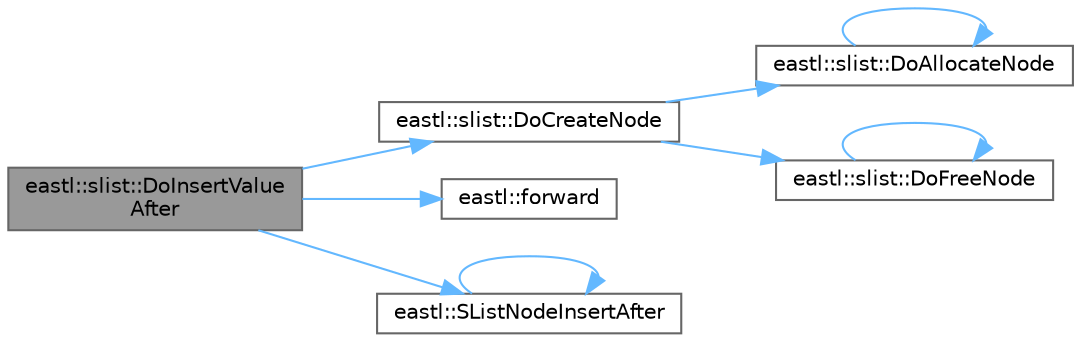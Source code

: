 digraph "eastl::slist::DoInsertValueAfter"
{
 // LATEX_PDF_SIZE
  bgcolor="transparent";
  edge [fontname=Helvetica,fontsize=10,labelfontname=Helvetica,labelfontsize=10];
  node [fontname=Helvetica,fontsize=10,shape=box,height=0.2,width=0.4];
  rankdir="LR";
  Node1 [id="Node000001",label="eastl::slist::DoInsertValue\lAfter",height=0.2,width=0.4,color="gray40", fillcolor="grey60", style="filled", fontcolor="black",tooltip=" "];
  Node1 -> Node2 [id="edge9_Node000001_Node000002",color="steelblue1",style="solid",tooltip=" "];
  Node2 [id="Node000002",label="eastl::slist::DoCreateNode",height=0.2,width=0.4,color="grey40", fillcolor="white", style="filled",URL="$classeastl_1_1slist.html#acdc292f2c5161542814df3aff2e4d956",tooltip=" "];
  Node2 -> Node3 [id="edge10_Node000002_Node000003",color="steelblue1",style="solid",tooltip=" "];
  Node3 [id="Node000003",label="eastl::slist::DoAllocateNode",height=0.2,width=0.4,color="grey40", fillcolor="white", style="filled",URL="$classeastl_1_1slist.html#abf9829ccc39d1a2a1457a9dd32dec762",tooltip=" "];
  Node3 -> Node3 [id="edge11_Node000003_Node000003",color="steelblue1",style="solid",tooltip=" "];
  Node2 -> Node4 [id="edge12_Node000002_Node000004",color="steelblue1",style="solid",tooltip=" "];
  Node4 [id="Node000004",label="eastl::slist::DoFreeNode",height=0.2,width=0.4,color="grey40", fillcolor="white", style="filled",URL="$classeastl_1_1slist.html#ad8da57c75fff0ac10ebb1bcdbc66b3bf",tooltip=" "];
  Node4 -> Node4 [id="edge13_Node000004_Node000004",color="steelblue1",style="solid",tooltip=" "];
  Node1 -> Node5 [id="edge14_Node000001_Node000005",color="steelblue1",style="solid",tooltip=" "];
  Node5 [id="Node000005",label="eastl::forward",height=0.2,width=0.4,color="grey40", fillcolor="white", style="filled",URL="$namespaceeastl.html#a36662e86289d74a927ced4b51496fce5",tooltip=" "];
  Node1 -> Node6 [id="edge15_Node000001_Node000006",color="steelblue1",style="solid",tooltip=" "];
  Node6 [id="Node000006",label="eastl::SListNodeInsertAfter",height=0.2,width=0.4,color="grey40", fillcolor="white", style="filled",URL="$namespaceeastl.html#a0680f457f887ba4bd2578097f8313dc9",tooltip=" "];
  Node6 -> Node6 [id="edge16_Node000006_Node000006",color="steelblue1",style="solid",tooltip=" "];
}
